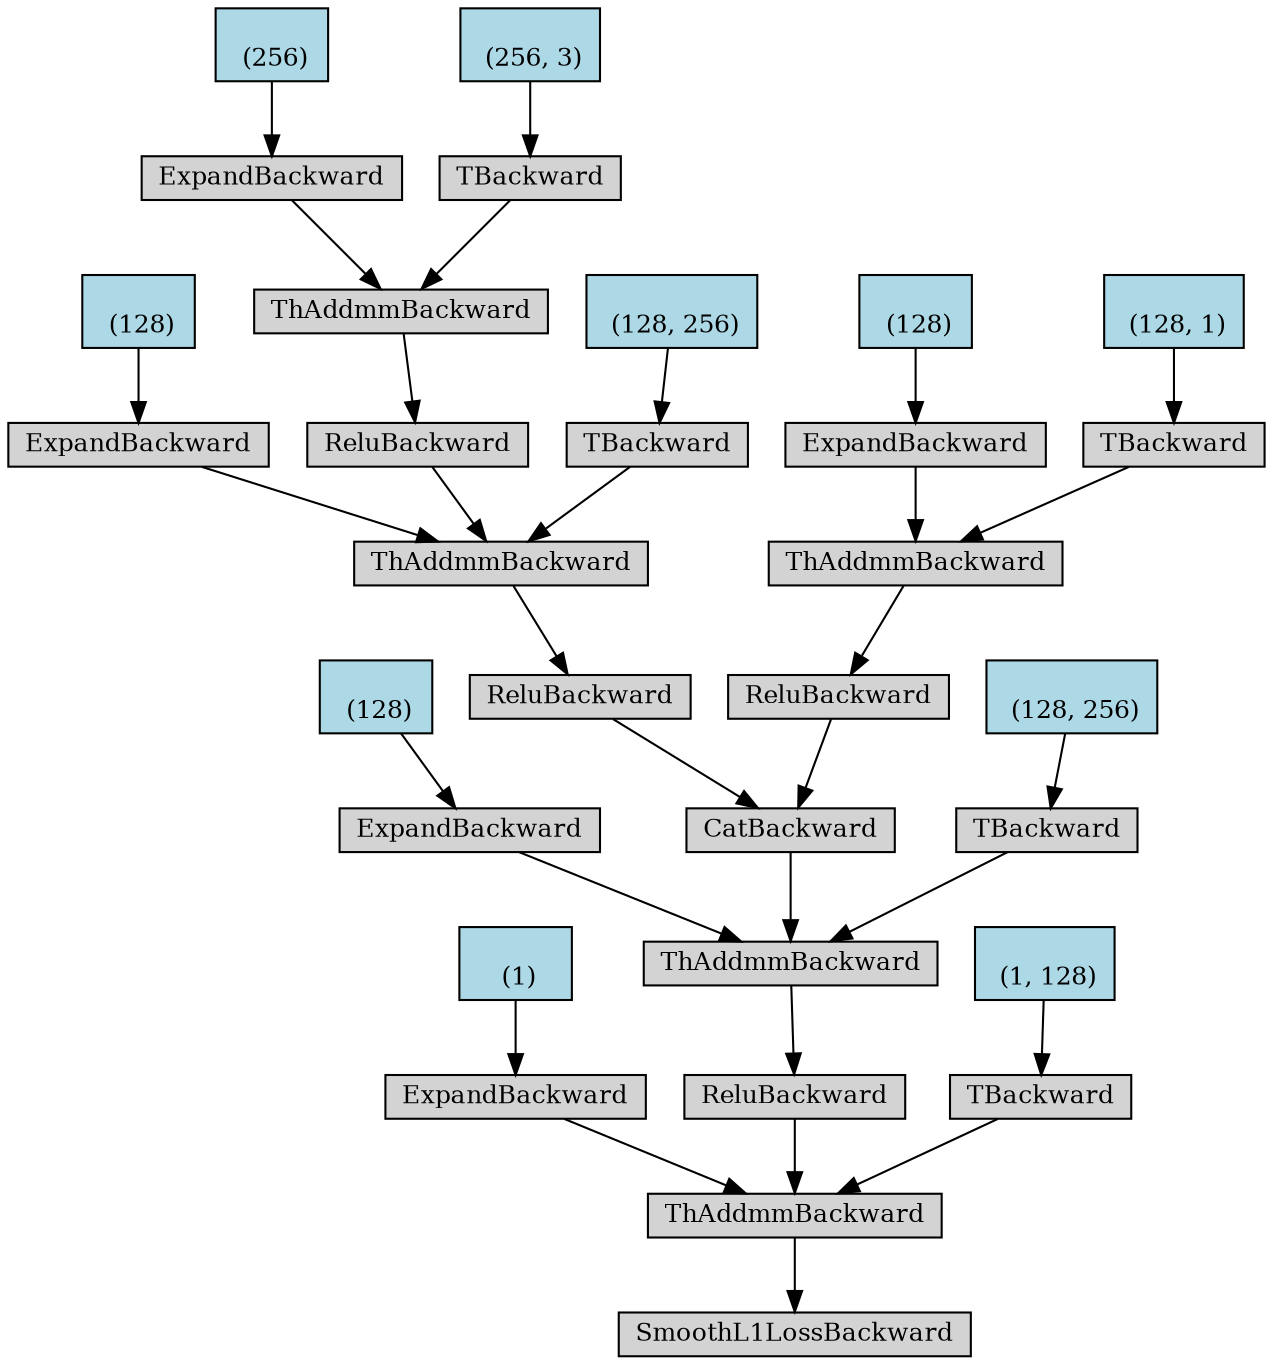 digraph {
	graph [size="12,12"]
	node [align=left fontsize=12 height=0.2 ranksep=0.1 shape=box style=filled]
	140308540057744 [label=SmoothL1LossBackward]
	140308539960720 -> 140308540057744
	140308539960720 [label=ThAddmmBackward]
	140308539961168 -> 140308539960720
	140308539961168 [label=ExpandBackward]
	140308539958672 -> 140308539961168
	140308539958672 [label="
 (1)" fillcolor=lightblue]
	140308539961040 -> 140308539960720
	140308539961040 [label=ReluBackward]
	140308539958608 -> 140308539961040
	140308539958608 [label=ThAddmmBackward]
	140308539958800 -> 140308539958608
	140308539958800 [label=ExpandBackward]
	140308539958928 -> 140308539958800
	140308539958928 [label="
 (128)" fillcolor=lightblue]
	140308539958736 -> 140308539958608
	140308539958736 [label=CatBackward]
	140308539959120 -> 140308539958736
	140308539959120 [label=ReluBackward]
	140308539959376 -> 140308539959120
	140308539959376 [label=ThAddmmBackward]
	140308539960016 -> 140308539959376
	140308539960016 [label=ExpandBackward]
	140308539960336 -> 140308539960016
	140308539960336 [label="
 (128)" fillcolor=lightblue]
	140308539959568 -> 140308539959376
	140308539959568 [label=ReluBackward]
	140308539960272 -> 140308539959568
	140308539960272 [label=ThAddmmBackward]
	140308539960528 -> 140308539960272
	140308539960528 [label=ExpandBackward]
	140308539960784 -> 140308539960528
	140308539960784 [label="
 (256)" fillcolor=lightblue]
	140308539960464 -> 140308539960272
	140308539960464 [label=TBackward]
	140308539960656 -> 140308539960464
	140308539960656 [label="
 (256, 3)" fillcolor=lightblue]
	140308539960080 -> 140308539959376
	140308539960080 [label=TBackward]
	140308539960400 -> 140308539960080
	140308539960400 [label="
 (128, 256)" fillcolor=lightblue]
	140308539959184 -> 140308539958736
	140308539959184 [label=ReluBackward]
	140308539959440 -> 140308539959184
	140308539959440 [label=ThAddmmBackward]
	140308539960912 -> 140308539959440
	140308539960912 [label=ExpandBackward]
	140308539958544 -> 140308539960912
	140308539958544 [label="
 (128)" fillcolor=lightblue]
	140308539960592 -> 140308539959440
	140308539960592 [label=TBackward]
	140308539960976 -> 140308539960592
	140308539960976 [label="
 (128, 1)" fillcolor=lightblue]
	140308539958864 -> 140308539958608
	140308539958864 [label=TBackward]
	140308539959312 -> 140308539958864
	140308539959312 [label="
 (128, 256)" fillcolor=lightblue]
	140308539961232 -> 140308539960720
	140308539961232 [label=TBackward]
	140308539957520 -> 140308539961232
	140308539957520 [label="
 (1, 128)" fillcolor=lightblue]
}
